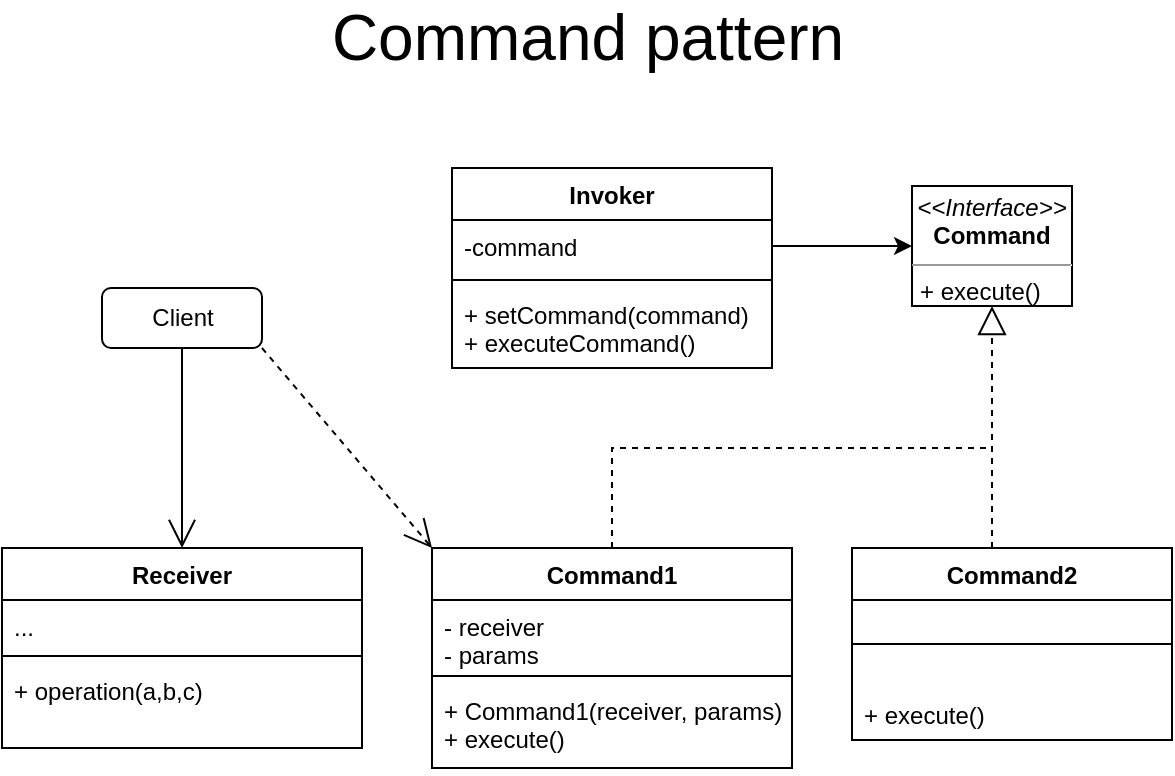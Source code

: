 <mxfile version="15.8.7" type="device"><diagram id="C5RBs43oDa-KdzZeNtuy" name="Page-1"><mxGraphModel dx="782" dy="822" grid="1" gridSize="10" guides="1" tooltips="1" connect="1" arrows="1" fold="1" page="1" pageScale="1" pageWidth="827" pageHeight="1169" math="0" shadow="0"><root><mxCell id="WIyWlLk6GJQsqaUBKTNV-0"/><mxCell id="WIyWlLk6GJQsqaUBKTNV-1" parent="WIyWlLk6GJQsqaUBKTNV-0"/><mxCell id="0" value="Invoker" style="swimlane;fontStyle=1;align=center;verticalAlign=top;childLayout=stackLayout;horizontal=1;startSize=26;horizontalStack=0;resizeParent=1;resizeParentMax=0;resizeLast=0;collapsible=1;marginBottom=0;labelBackgroundColor=none;" parent="WIyWlLk6GJQsqaUBKTNV-1" vertex="1"><mxGeometry x="345" y="120" width="160" height="100" as="geometry"><mxRectangle x="300" y="90" width="100" height="26" as="alternateBounds"/></mxGeometry></mxCell><mxCell id="1" value="-command" style="text;strokeColor=none;fillColor=none;align=left;verticalAlign=top;spacingLeft=4;spacingRight=4;overflow=hidden;rotatable=0;points=[[0,0.5],[1,0.5]];portConstraint=eastwest;" parent="0" vertex="1"><mxGeometry y="26" width="160" height="26" as="geometry"/></mxCell><mxCell id="2" value="" style="line;strokeWidth=1;fillColor=none;align=left;verticalAlign=middle;spacingTop=-1;spacingLeft=3;spacingRight=3;rotatable=0;labelPosition=right;points=[];portConstraint=eastwest;" parent="0" vertex="1"><mxGeometry y="52" width="160" height="8" as="geometry"/></mxCell><mxCell id="3" value="+ setCommand(command)&#10;+ executeCommand()" style="text;strokeColor=none;fillColor=none;align=left;verticalAlign=top;spacingLeft=4;spacingRight=4;overflow=hidden;rotatable=0;points=[[0,0.5],[1,0.5]];portConstraint=eastwest;" parent="0" vertex="1"><mxGeometry y="60" width="160" height="40" as="geometry"/></mxCell><mxCell id="5" value="&lt;p style=&quot;margin: 0px ; margin-top: 4px ; text-align: center&quot;&gt;&lt;i&gt;&amp;lt;&amp;lt;Interface&amp;gt;&amp;gt;&lt;/i&gt;&lt;br&gt;&lt;b&gt;Command&lt;/b&gt;&lt;/p&gt;&lt;hr size=&quot;1&quot;&gt;&lt;p style=&quot;margin: 0px ; margin-left: 4px&quot;&gt;+ execute()&lt;/p&gt;" style="verticalAlign=top;align=left;overflow=fill;fontSize=12;fontFamily=Helvetica;html=1;labelBackgroundColor=none;rounded=0;" parent="WIyWlLk6GJQsqaUBKTNV-1" vertex="1"><mxGeometry x="575" y="129" width="80" height="60" as="geometry"/></mxCell><mxCell id="11" value="" style="edgeStyle=orthogonalEdgeStyle;rounded=0;orthogonalLoop=1;jettySize=auto;html=1;" parent="WIyWlLk6GJQsqaUBKTNV-1" source="1" target="5" edge="1"><mxGeometry relative="1" as="geometry"/></mxCell><mxCell id="16" value="Command1" style="swimlane;fontStyle=1;align=center;verticalAlign=top;childLayout=stackLayout;horizontal=1;startSize=26;horizontalStack=0;resizeParent=1;resizeParentMax=0;resizeLast=0;collapsible=1;marginBottom=0;rounded=0;labelBackgroundColor=none;" parent="WIyWlLk6GJQsqaUBKTNV-1" vertex="1"><mxGeometry x="335" y="310" width="180" height="110" as="geometry"/></mxCell><mxCell id="17" value="- receiver&#10;- params" style="text;strokeColor=none;fillColor=none;align=left;verticalAlign=top;spacingLeft=4;spacingRight=4;overflow=hidden;rotatable=0;points=[[0,0.5],[1,0.5]];portConstraint=eastwest;" parent="16" vertex="1"><mxGeometry y="26" width="180" height="34" as="geometry"/></mxCell><mxCell id="18" value="" style="line;strokeWidth=1;fillColor=none;align=left;verticalAlign=middle;spacingTop=-1;spacingLeft=3;spacingRight=3;rotatable=0;labelPosition=right;points=[];portConstraint=eastwest;" parent="16" vertex="1"><mxGeometry y="60" width="180" height="8" as="geometry"/></mxCell><mxCell id="19" value="+ Command1(receiver, params)&#10;+ execute()" style="text;strokeColor=none;fillColor=none;align=left;verticalAlign=top;spacingLeft=4;spacingRight=4;overflow=hidden;rotatable=0;points=[[0,0.5],[1,0.5]];portConstraint=eastwest;" parent="16" vertex="1"><mxGeometry y="68" width="180" height="42" as="geometry"/></mxCell><mxCell id="Ywek1sSH1dsFKnW0tAYJ-26" value="" style="endArrow=block;dashed=1;endFill=0;endSize=12;html=1;rounded=0;exitX=0.5;exitY=0;exitDx=0;exitDy=0;" parent="WIyWlLk6GJQsqaUBKTNV-1" target="5" edge="1"><mxGeometry width="160" relative="1" as="geometry"><mxPoint x="615" y="310.0" as="sourcePoint"/><mxPoint x="615" y="260" as="targetPoint"/></mxGeometry></mxCell><mxCell id="Ywek1sSH1dsFKnW0tAYJ-29" value="" style="endArrow=none;dashed=1;html=1;rounded=0;exitX=0.5;exitY=0;exitDx=0;exitDy=0;" parent="WIyWlLk6GJQsqaUBKTNV-1" source="16" edge="1"><mxGeometry width="50" height="50" relative="1" as="geometry"><mxPoint x="415" y="340" as="sourcePoint"/><mxPoint x="615" y="260" as="targetPoint"/><Array as="points"><mxPoint x="425" y="260"/><mxPoint x="525" y="260"/></Array></mxGeometry></mxCell><mxCell id="Ywek1sSH1dsFKnW0tAYJ-45" value="Command2" style="swimlane;fontStyle=1;align=center;verticalAlign=top;childLayout=stackLayout;horizontal=1;startSize=26;horizontalStack=0;resizeParent=1;resizeParentMax=0;resizeLast=0;collapsible=1;marginBottom=0;" parent="WIyWlLk6GJQsqaUBKTNV-1" vertex="1"><mxGeometry x="545" y="310" width="160" height="96" as="geometry"/></mxCell><mxCell id="Ywek1sSH1dsFKnW0tAYJ-47" value="" style="line;strokeWidth=1;fillColor=none;align=left;verticalAlign=middle;spacingTop=-1;spacingLeft=3;spacingRight=3;rotatable=0;labelPosition=right;points=[];portConstraint=eastwest;" parent="Ywek1sSH1dsFKnW0tAYJ-45" vertex="1"><mxGeometry y="26" width="160" height="44" as="geometry"/></mxCell><mxCell id="Ywek1sSH1dsFKnW0tAYJ-48" value="+ execute()" style="text;strokeColor=none;fillColor=none;align=left;verticalAlign=top;spacingLeft=4;spacingRight=4;overflow=hidden;rotatable=0;points=[[0,0.5],[1,0.5]];portConstraint=eastwest;" parent="Ywek1sSH1dsFKnW0tAYJ-45" vertex="1"><mxGeometry y="70" width="160" height="26" as="geometry"/></mxCell><mxCell id="Ywek1sSH1dsFKnW0tAYJ-52" value="Client" style="html=1;rounded=1;" parent="WIyWlLk6GJQsqaUBKTNV-1" vertex="1"><mxGeometry x="170" y="180" width="80" height="30" as="geometry"/></mxCell><mxCell id="Ywek1sSH1dsFKnW0tAYJ-54" value="Receiver" style="swimlane;fontStyle=1;align=center;verticalAlign=top;childLayout=stackLayout;horizontal=1;startSize=26;horizontalStack=0;resizeParent=1;resizeParentMax=0;resizeLast=0;collapsible=1;marginBottom=0;rounded=0;labelBackgroundColor=none;" parent="WIyWlLk6GJQsqaUBKTNV-1" vertex="1"><mxGeometry x="120" y="310" width="180" height="100" as="geometry"/></mxCell><mxCell id="Ywek1sSH1dsFKnW0tAYJ-55" value="..." style="text;strokeColor=none;fillColor=none;align=left;verticalAlign=top;spacingLeft=4;spacingRight=4;overflow=hidden;rotatable=0;points=[[0,0.5],[1,0.5]];portConstraint=eastwest;" parent="Ywek1sSH1dsFKnW0tAYJ-54" vertex="1"><mxGeometry y="26" width="180" height="24" as="geometry"/></mxCell><mxCell id="Ywek1sSH1dsFKnW0tAYJ-56" value="" style="line;strokeWidth=1;fillColor=none;align=left;verticalAlign=middle;spacingTop=-1;spacingLeft=3;spacingRight=3;rotatable=0;labelPosition=right;points=[];portConstraint=eastwest;" parent="Ywek1sSH1dsFKnW0tAYJ-54" vertex="1"><mxGeometry y="50" width="180" height="8" as="geometry"/></mxCell><mxCell id="Ywek1sSH1dsFKnW0tAYJ-57" value="+ operation(a,b,c)" style="text;strokeColor=none;fillColor=none;align=left;verticalAlign=top;spacingLeft=4;spacingRight=4;overflow=hidden;rotatable=0;points=[[0,0.5],[1,0.5]];portConstraint=eastwest;" parent="Ywek1sSH1dsFKnW0tAYJ-54" vertex="1"><mxGeometry y="58" width="180" height="42" as="geometry"/></mxCell><mxCell id="Ywek1sSH1dsFKnW0tAYJ-59" value="" style="endArrow=open;endFill=1;endSize=12;html=1;rounded=0;entryX=0.5;entryY=0;entryDx=0;entryDy=0;" parent="WIyWlLk6GJQsqaUBKTNV-1" source="Ywek1sSH1dsFKnW0tAYJ-52" target="Ywek1sSH1dsFKnW0tAYJ-54" edge="1"><mxGeometry width="160" relative="1" as="geometry"><mxPoint x="185" y="230" as="sourcePoint"/><mxPoint x="425" y="240" as="targetPoint"/></mxGeometry></mxCell><mxCell id="Ywek1sSH1dsFKnW0tAYJ-72" value="" style="endArrow=open;endSize=12;dashed=1;html=1;rounded=0;exitX=1;exitY=1;exitDx=0;exitDy=0;entryX=0;entryY=0;entryDx=0;entryDy=0;" parent="WIyWlLk6GJQsqaUBKTNV-1" source="Ywek1sSH1dsFKnW0tAYJ-52" target="16" edge="1"><mxGeometry x="0.617" y="48" width="160" relative="1" as="geometry"><mxPoint x="275" y="340" as="sourcePoint"/><mxPoint x="435" y="340" as="targetPoint"/><mxPoint as="offset"/></mxGeometry></mxCell><mxCell id="Ywek1sSH1dsFKnW0tAYJ-76" value="Command pattern" style="text;html=1;strokeColor=none;fillColor=none;align=center;verticalAlign=middle;whiteSpace=wrap;rounded=0;shadow=1;glass=0;sketch=1;fontSize=32;" parent="WIyWlLk6GJQsqaUBKTNV-1" vertex="1"><mxGeometry x="188" y="40" width="450" height="30" as="geometry"/></mxCell></root></mxGraphModel></diagram></mxfile>